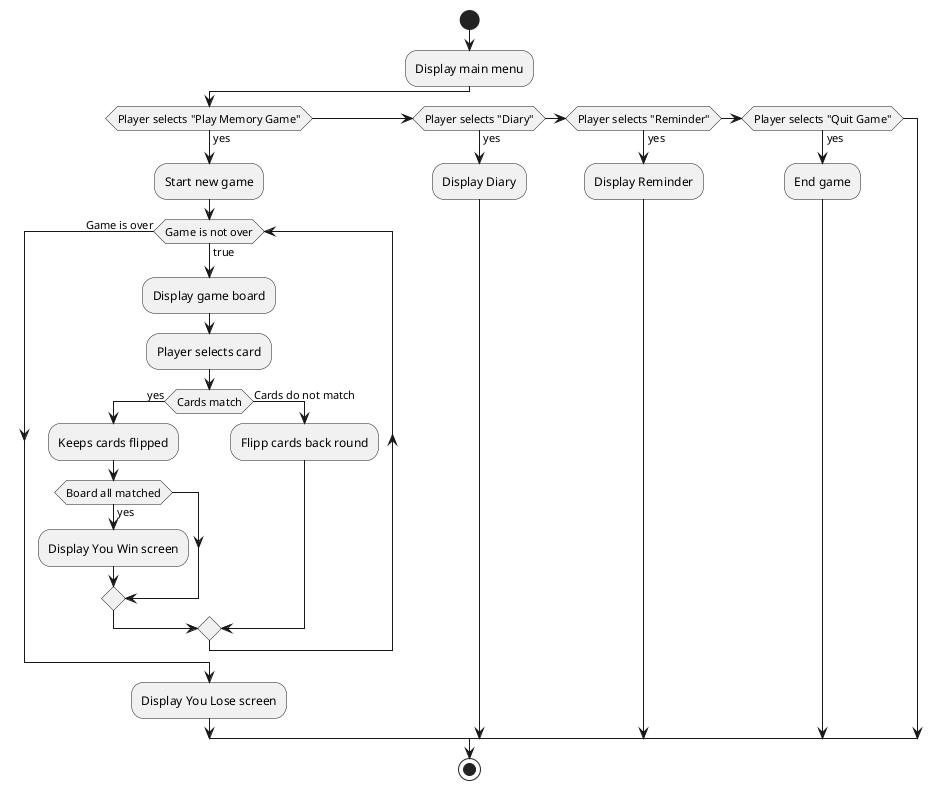 @startuml Activity Diagram
start
:Display main menu;
if (Player selects "Play Memory Game") then (yes)
  :Start new game;
  while (Game is not over) is (true)
    :Display game board;
    :Player selects card;
    if (Cards match) then (yes)
      :Keeps cards flipped;
      if (Board all matched) then (yes)
        :Display You Win screen;
      endif
    else (Cards do not match)
      :Flipp cards back round;
    endif
  endwhile (Game is over)
  :Display You Lose screen;
elseif (Player selects "Diary") then (yes)
  :Display Diary;
elseif (Player selects "Reminder") then (yes)
  :Display Reminder;
elseif (Player selects "Quit Game") then (yes)
  :End game;
endif
stop
@enduml
